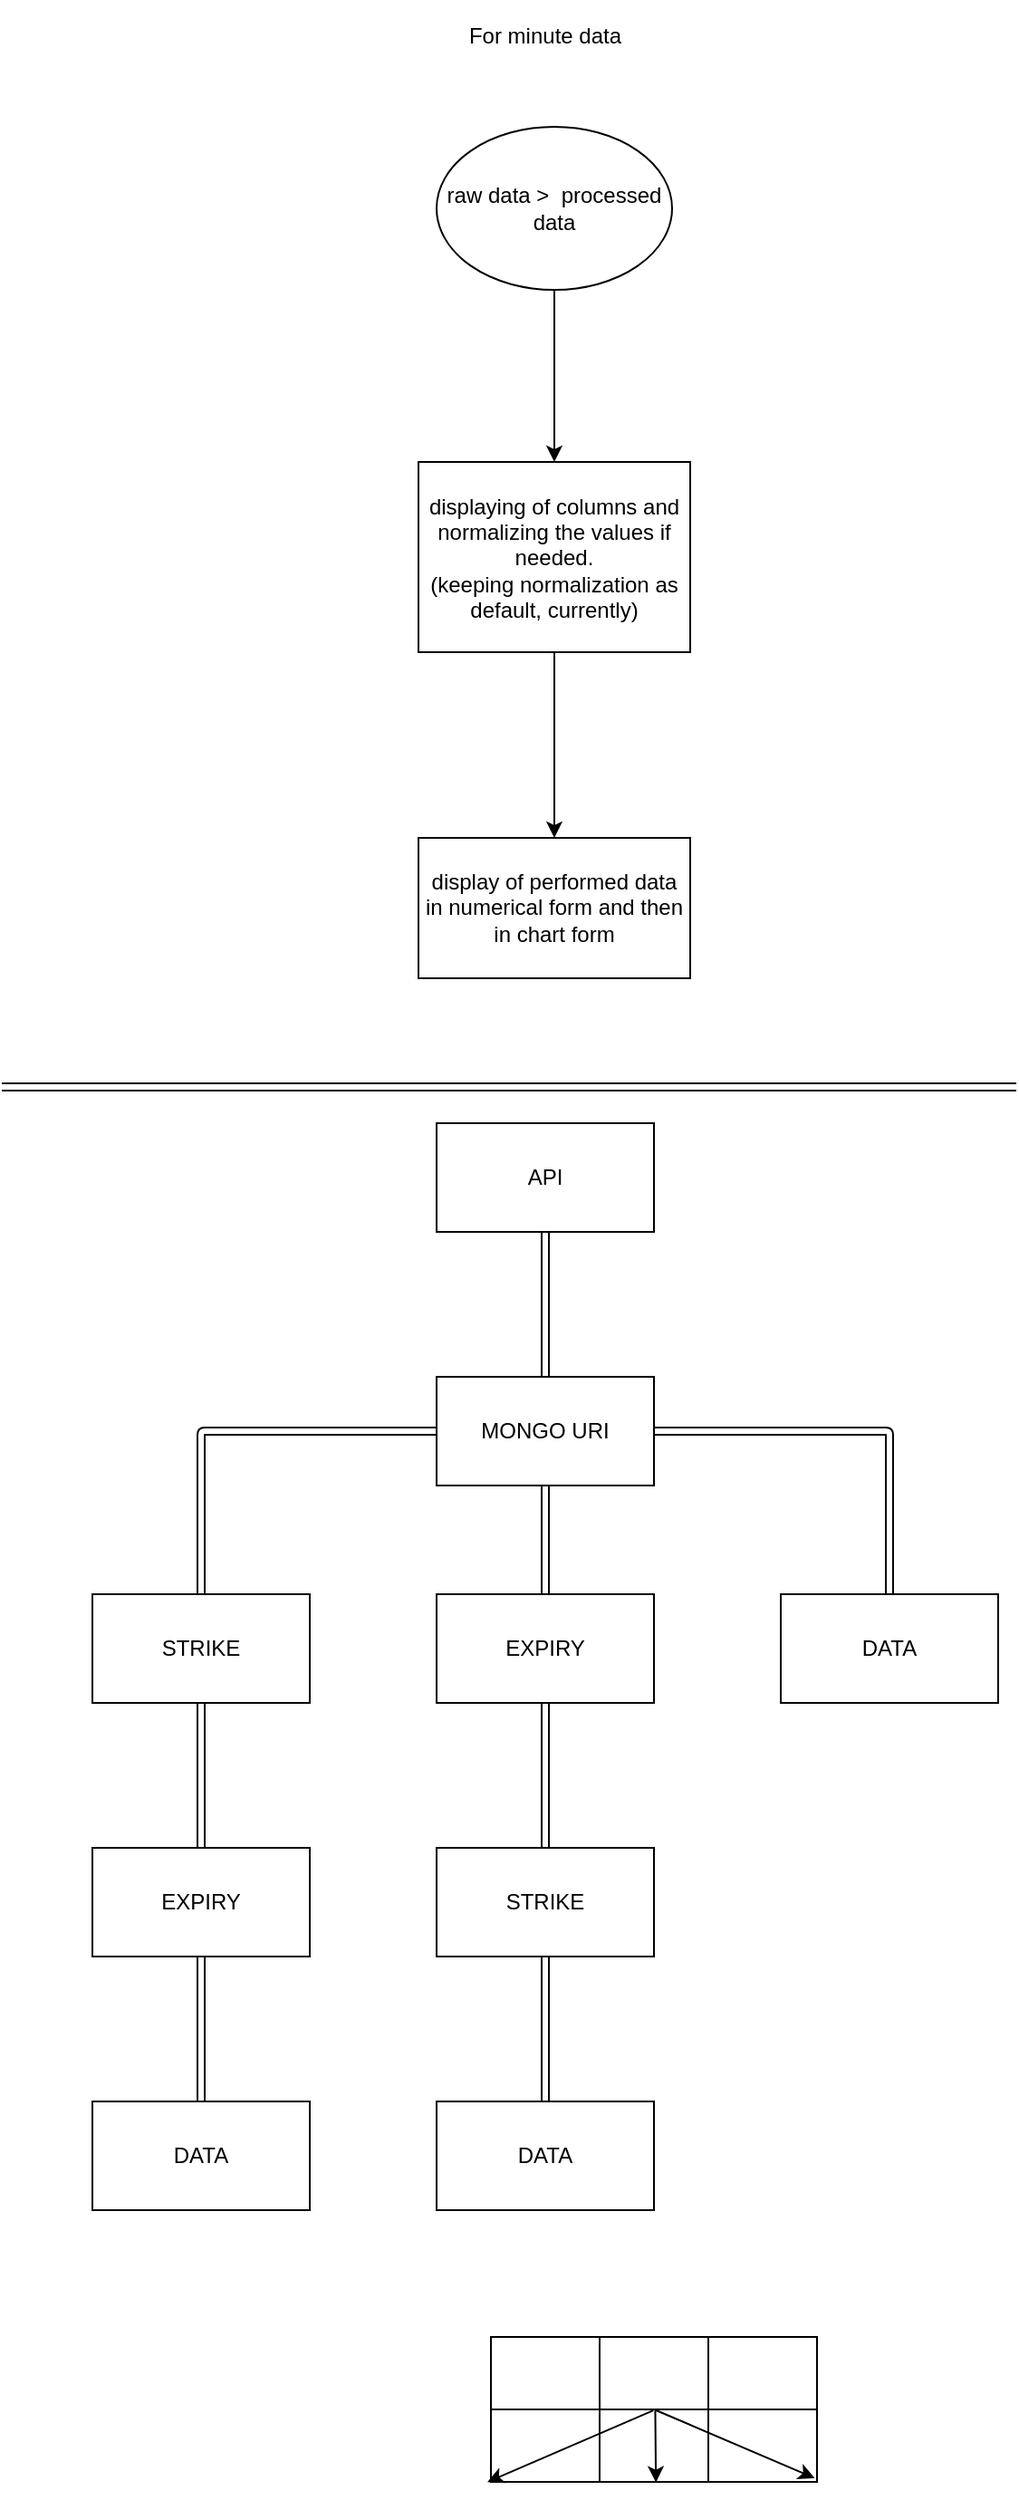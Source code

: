 <mxfile>
    <diagram id="c-vXrTHF5pBIaobFMtrc" name="Page-1">
        <mxGraphModel dx="746" dy="659" grid="1" gridSize="10" guides="1" tooltips="1" connect="1" arrows="1" fold="1" page="1" pageScale="1" pageWidth="850" pageHeight="1100" math="0" shadow="0">
            <root>
                <mxCell id="0"/>
                <mxCell id="1" parent="0"/>
                <mxCell id="2" value="For minute data" style="text;strokeColor=none;align=center;fillColor=none;html=1;verticalAlign=middle;whiteSpace=wrap;rounded=0;" parent="1" vertex="1">
                    <mxGeometry x="330" y="40" width="100" height="40" as="geometry"/>
                </mxCell>
                <mxCell id="5" value="" style="edgeStyle=none;html=1;" parent="1" source="3" target="4" edge="1">
                    <mxGeometry relative="1" as="geometry"/>
                </mxCell>
                <mxCell id="3" value="raw data &amp;gt;&amp;nbsp; processed data" style="ellipse;whiteSpace=wrap;html=1;" parent="1" vertex="1">
                    <mxGeometry x="320" y="110" width="130" height="90" as="geometry"/>
                </mxCell>
                <mxCell id="7" value="" style="edgeStyle=none;html=1;" parent="1" source="4" target="6" edge="1">
                    <mxGeometry relative="1" as="geometry"/>
                </mxCell>
                <mxCell id="4" value="displaying of columns and normalizing the values if needed.&lt;br&gt;(keeping normalization as default, currently)" style="whiteSpace=wrap;html=1;" parent="1" vertex="1">
                    <mxGeometry x="310" y="295" width="150" height="105" as="geometry"/>
                </mxCell>
                <mxCell id="6" value="display of performed data in numerical form and then in chart form" style="whiteSpace=wrap;html=1;" parent="1" vertex="1">
                    <mxGeometry x="310" y="502.5" width="150" height="77.5" as="geometry"/>
                </mxCell>
                <mxCell id="8" value="" style="orthogonalLoop=1;jettySize=auto;html=1;shape=link;" edge="1" parent="1">
                    <mxGeometry width="80" relative="1" as="geometry">
                        <mxPoint x="80" y="640" as="sourcePoint"/>
                        <mxPoint x="640" y="640" as="targetPoint"/>
                    </mxGeometry>
                </mxCell>
                <mxCell id="11" value="" style="edgeStyle=none;shape=link;html=1;" edge="1" parent="1" source="9" target="10">
                    <mxGeometry relative="1" as="geometry"/>
                </mxCell>
                <mxCell id="9" value="API" style="whiteSpace=wrap;html=1;" vertex="1" parent="1">
                    <mxGeometry x="320" y="660" width="120" height="60" as="geometry"/>
                </mxCell>
                <mxCell id="14" style="edgeStyle=orthogonalEdgeStyle;shape=link;html=1;entryX=0.5;entryY=0;entryDx=0;entryDy=0;elbow=vertical;" edge="1" parent="1" source="10" target="12">
                    <mxGeometry relative="1" as="geometry"/>
                </mxCell>
                <mxCell id="16" value="" style="edgeStyle=orthogonalEdgeStyle;shape=link;html=1;elbow=vertical;" edge="1" parent="1" source="10" target="15">
                    <mxGeometry relative="1" as="geometry"/>
                </mxCell>
                <mxCell id="20" value="" style="edgeStyle=orthogonalEdgeStyle;shape=link;html=1;elbow=vertical;" edge="1" parent="1" source="10" target="19">
                    <mxGeometry relative="1" as="geometry"/>
                </mxCell>
                <mxCell id="10" value="MONGO URI" style="whiteSpace=wrap;html=1;" vertex="1" parent="1">
                    <mxGeometry x="320" y="800" width="120" height="60" as="geometry"/>
                </mxCell>
                <mxCell id="22" value="" style="edgeStyle=orthogonalEdgeStyle;shape=link;html=1;elbow=vertical;" edge="1" parent="1" source="12" target="21">
                    <mxGeometry relative="1" as="geometry"/>
                </mxCell>
                <mxCell id="12" value="STRIKE" style="whiteSpace=wrap;html=1;" vertex="1" parent="1">
                    <mxGeometry x="130" y="920" width="120" height="60" as="geometry"/>
                </mxCell>
                <mxCell id="26" value="" style="edgeStyle=orthogonalEdgeStyle;shape=link;html=1;elbow=vertical;" edge="1" parent="1" source="15" target="25">
                    <mxGeometry relative="1" as="geometry"/>
                </mxCell>
                <mxCell id="15" value="EXPIRY" style="whiteSpace=wrap;html=1;" vertex="1" parent="1">
                    <mxGeometry x="320" y="920" width="120" height="60" as="geometry"/>
                </mxCell>
                <mxCell id="19" value="DATA" style="whiteSpace=wrap;html=1;" vertex="1" parent="1">
                    <mxGeometry x="510" y="920" width="120" height="60" as="geometry"/>
                </mxCell>
                <mxCell id="24" value="" style="edgeStyle=orthogonalEdgeStyle;shape=link;html=1;elbow=vertical;" edge="1" parent="1" source="21" target="23">
                    <mxGeometry relative="1" as="geometry"/>
                </mxCell>
                <mxCell id="21" value="EXPIRY" style="whiteSpace=wrap;html=1;" vertex="1" parent="1">
                    <mxGeometry x="130" y="1060" width="120" height="60" as="geometry"/>
                </mxCell>
                <mxCell id="23" value="DATA" style="whiteSpace=wrap;html=1;" vertex="1" parent="1">
                    <mxGeometry x="130" y="1200" width="120" height="60" as="geometry"/>
                </mxCell>
                <mxCell id="28" value="" style="edgeStyle=orthogonalEdgeStyle;shape=link;html=1;elbow=vertical;" edge="1" parent="1" source="25" target="27">
                    <mxGeometry relative="1" as="geometry"/>
                </mxCell>
                <mxCell id="25" value="STRIKE" style="whiteSpace=wrap;html=1;" vertex="1" parent="1">
                    <mxGeometry x="320" y="1060" width="120" height="60" as="geometry"/>
                </mxCell>
                <mxCell id="27" value="DATA" style="whiteSpace=wrap;html=1;" vertex="1" parent="1">
                    <mxGeometry x="320" y="1200" width="120" height="60" as="geometry"/>
                </mxCell>
                <mxCell id="29" value="" style="shape=table;startSize=0;container=1;collapsible=0;childLayout=tableLayout;" vertex="1" parent="1">
                    <mxGeometry x="350" y="1330" width="180" height="80" as="geometry"/>
                </mxCell>
                <mxCell id="30" value="" style="shape=tableRow;horizontal=0;startSize=0;swimlaneHead=0;swimlaneBody=0;top=0;left=0;bottom=0;right=0;collapsible=0;dropTarget=0;fillColor=none;points=[[0,0.5],[1,0.5]];portConstraint=eastwest;" vertex="1" parent="29">
                    <mxGeometry width="180" height="40" as="geometry"/>
                </mxCell>
                <mxCell id="31" value="" style="shape=partialRectangle;html=1;whiteSpace=wrap;connectable=0;overflow=hidden;fillColor=none;top=0;left=0;bottom=0;right=0;pointerEvents=1;" vertex="1" parent="30">
                    <mxGeometry width="60" height="40" as="geometry">
                        <mxRectangle width="60" height="40" as="alternateBounds"/>
                    </mxGeometry>
                </mxCell>
                <mxCell id="32" value="" style="shape=partialRectangle;html=1;whiteSpace=wrap;connectable=0;overflow=hidden;fillColor=none;top=0;left=0;bottom=0;right=0;pointerEvents=1;" vertex="1" parent="30">
                    <mxGeometry x="60" width="60" height="40" as="geometry">
                        <mxRectangle width="60" height="40" as="alternateBounds"/>
                    </mxGeometry>
                </mxCell>
                <mxCell id="33" value="" style="shape=partialRectangle;html=1;whiteSpace=wrap;connectable=0;overflow=hidden;fillColor=none;top=0;left=0;bottom=0;right=0;pointerEvents=1;" vertex="1" parent="30">
                    <mxGeometry x="120" width="60" height="40" as="geometry">
                        <mxRectangle width="60" height="40" as="alternateBounds"/>
                    </mxGeometry>
                </mxCell>
                <mxCell id="34" value="" style="shape=tableRow;horizontal=0;startSize=0;swimlaneHead=0;swimlaneBody=0;top=0;left=0;bottom=0;right=0;collapsible=0;dropTarget=0;fillColor=none;points=[[0,0.5],[1,0.5]];portConstraint=eastwest;" vertex="1" parent="29">
                    <mxGeometry y="40" width="180" height="40" as="geometry"/>
                </mxCell>
                <mxCell id="35" value="" style="shape=partialRectangle;html=1;whiteSpace=wrap;connectable=0;overflow=hidden;fillColor=none;top=0;left=0;bottom=0;right=0;pointerEvents=1;" vertex="1" parent="34">
                    <mxGeometry width="60" height="40" as="geometry">
                        <mxRectangle width="60" height="40" as="alternateBounds"/>
                    </mxGeometry>
                </mxCell>
                <mxCell id="36" value="" style="shape=partialRectangle;html=1;whiteSpace=wrap;connectable=0;overflow=hidden;fillColor=none;top=0;left=0;bottom=0;right=0;pointerEvents=1;" vertex="1" parent="34">
                    <mxGeometry x="60" width="60" height="40" as="geometry">
                        <mxRectangle width="60" height="40" as="alternateBounds"/>
                    </mxGeometry>
                </mxCell>
                <mxCell id="37" value="" style="shape=partialRectangle;html=1;whiteSpace=wrap;connectable=0;overflow=hidden;fillColor=none;top=0;left=0;bottom=0;right=0;pointerEvents=1;" vertex="1" parent="34">
                    <mxGeometry x="120" width="60" height="40" as="geometry">
                        <mxRectangle width="60" height="40" as="alternateBounds"/>
                    </mxGeometry>
                </mxCell>
                <mxCell id="41" value="" style="edgeStyle=none;orthogonalLoop=1;jettySize=auto;html=1;elbow=vertical;entryX=-0.011;entryY=1.002;entryDx=0;entryDy=0;entryPerimeter=0;exitX=0.498;exitY=0.015;exitDx=0;exitDy=0;exitPerimeter=0;" edge="1" parent="29" source="34" target="34">
                    <mxGeometry width="80" relative="1" as="geometry">
                        <mxPoint x="80" y="50" as="sourcePoint"/>
                        <mxPoint x="160" y="50" as="targetPoint"/>
                        <Array as="points"/>
                    </mxGeometry>
                </mxCell>
                <mxCell id="42" value="" style="edgeStyle=none;orthogonalLoop=1;jettySize=auto;html=1;elbow=vertical;exitX=0.504;exitY=0.022;exitDx=0;exitDy=0;exitPerimeter=0;entryX=0.506;entryY=1.008;entryDx=0;entryDy=0;entryPerimeter=0;" edge="1" parent="29" source="34" target="34">
                    <mxGeometry width="80" relative="1" as="geometry">
                        <mxPoint x="110" y="60" as="sourcePoint"/>
                        <mxPoint x="190" y="60" as="targetPoint"/>
                        <Array as="points"/>
                    </mxGeometry>
                </mxCell>
                <mxCell id="43" value="" style="edgeStyle=none;orthogonalLoop=1;jettySize=auto;html=1;elbow=vertical;entryX=0.993;entryY=0.948;entryDx=0;entryDy=0;entryPerimeter=0;exitX=0.5;exitY=0;exitDx=0;exitDy=0;exitPerimeter=0;" edge="1" parent="29" source="34" target="34">
                    <mxGeometry width="80" relative="1" as="geometry">
                        <mxPoint x="-160" as="sourcePoint"/>
                        <mxPoint x="-60" y="20" as="targetPoint"/>
                        <Array as="points"/>
                    </mxGeometry>
                </mxCell>
            </root>
        </mxGraphModel>
    </diagram>
</mxfile>